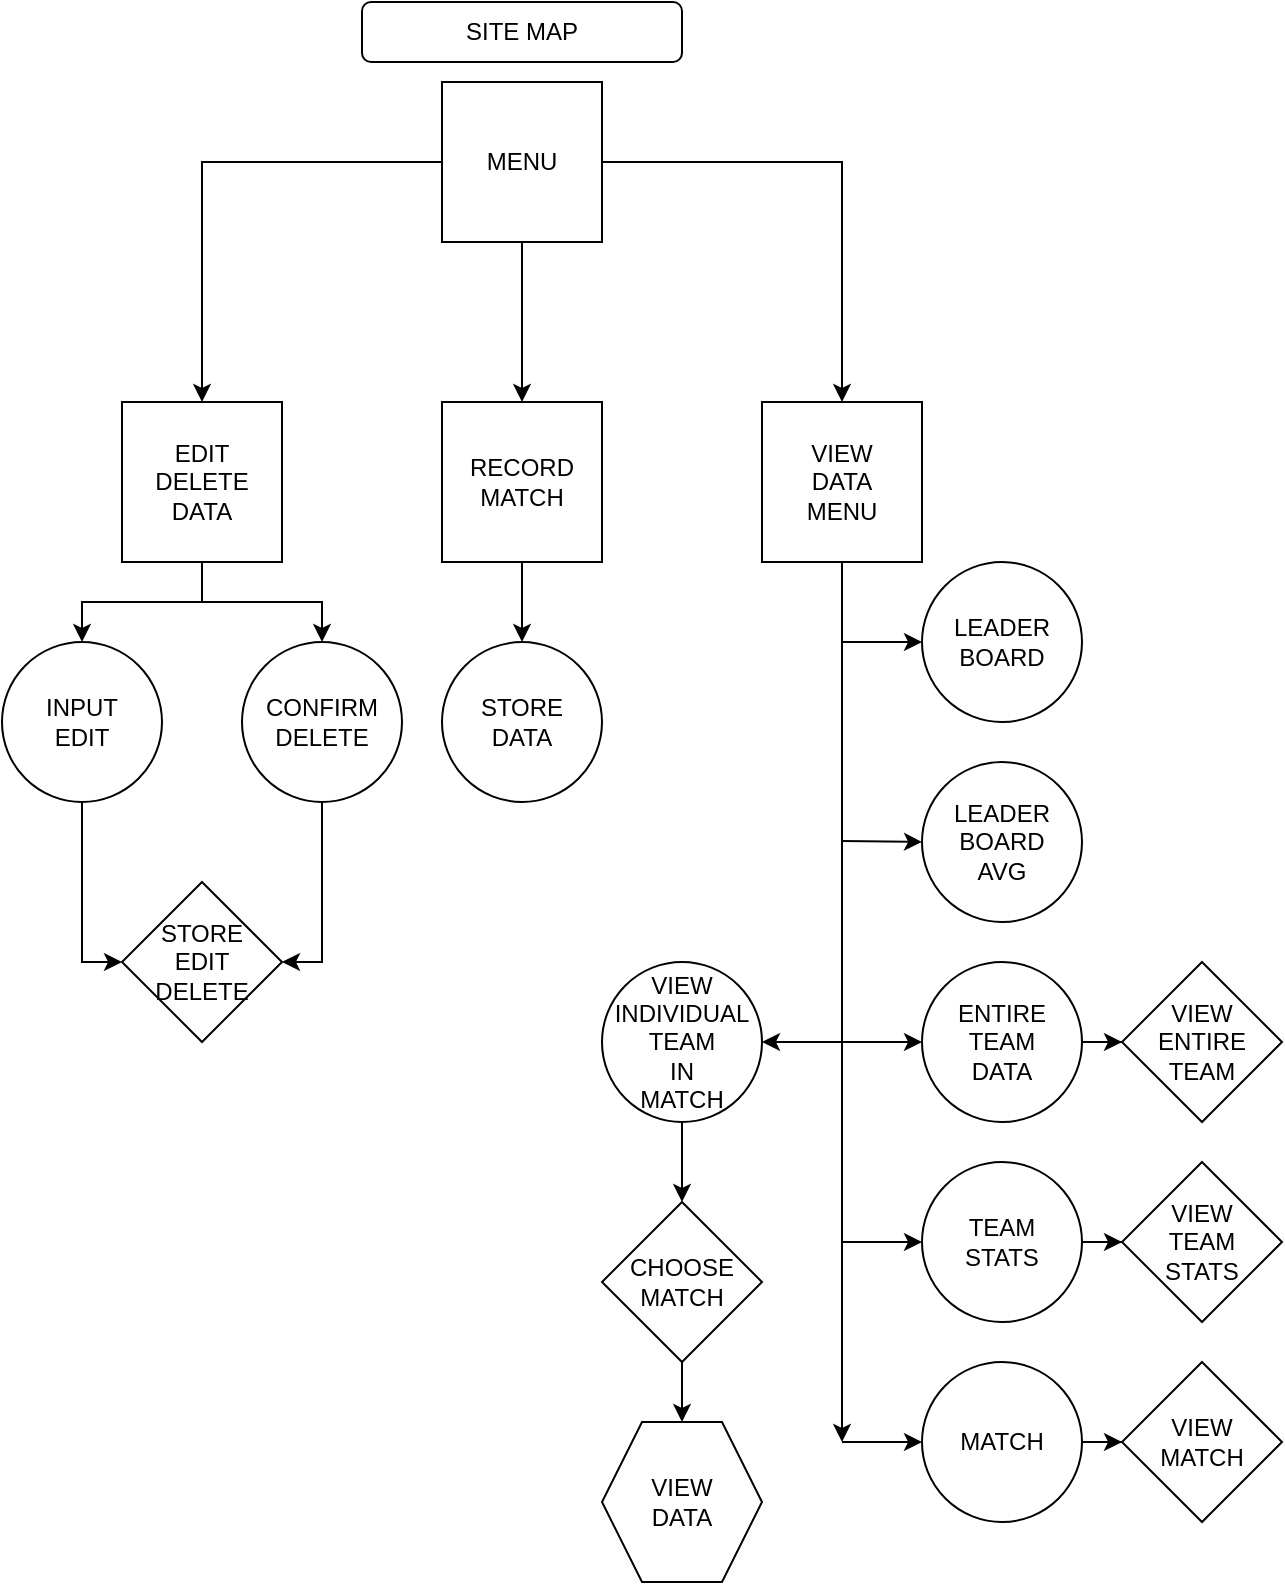 <mxfile version="20.6.0" type="device"><diagram id="i69i7iD_tiQpJ87n38o7" name="Page-1"><mxGraphModel dx="1422" dy="762" grid="1" gridSize="10" guides="1" tooltips="1" connect="1" arrows="1" fold="1" page="1" pageScale="1" pageWidth="850" pageHeight="1100" math="0" shadow="0"><root><mxCell id="0"/><mxCell id="1" parent="0"/><mxCell id="IpcNZJAVDIWoLs3GeEF2-3" style="edgeStyle=orthogonalEdgeStyle;rounded=0;orthogonalLoop=1;jettySize=auto;html=1;entryX=0.5;entryY=0;entryDx=0;entryDy=0;" edge="1" parent="1" source="IpcNZJAVDIWoLs3GeEF2-1" target="IpcNZJAVDIWoLs3GeEF2-2"><mxGeometry relative="1" as="geometry"/></mxCell><mxCell id="IpcNZJAVDIWoLs3GeEF2-6" style="edgeStyle=orthogonalEdgeStyle;rounded=0;orthogonalLoop=1;jettySize=auto;html=1;entryX=0.5;entryY=0;entryDx=0;entryDy=0;" edge="1" parent="1" source="IpcNZJAVDIWoLs3GeEF2-1" target="IpcNZJAVDIWoLs3GeEF2-4"><mxGeometry relative="1" as="geometry"/></mxCell><mxCell id="IpcNZJAVDIWoLs3GeEF2-7" style="edgeStyle=orthogonalEdgeStyle;rounded=0;orthogonalLoop=1;jettySize=auto;html=1;" edge="1" parent="1" source="IpcNZJAVDIWoLs3GeEF2-1" target="IpcNZJAVDIWoLs3GeEF2-5"><mxGeometry relative="1" as="geometry"/></mxCell><mxCell id="IpcNZJAVDIWoLs3GeEF2-1" value="MENU" style="whiteSpace=wrap;html=1;aspect=fixed;" vertex="1" parent="1"><mxGeometry x="400" y="40" width="80" height="80" as="geometry"/></mxCell><mxCell id="IpcNZJAVDIWoLs3GeEF2-9" style="edgeStyle=orthogonalEdgeStyle;rounded=0;orthogonalLoop=1;jettySize=auto;html=1;entryX=0.5;entryY=0;entryDx=0;entryDy=0;" edge="1" parent="1" source="IpcNZJAVDIWoLs3GeEF2-2" target="IpcNZJAVDIWoLs3GeEF2-8"><mxGeometry relative="1" as="geometry"/></mxCell><mxCell id="IpcNZJAVDIWoLs3GeEF2-2" value="RECORD&lt;br&gt;MATCH" style="whiteSpace=wrap;html=1;aspect=fixed;" vertex="1" parent="1"><mxGeometry x="400" y="200" width="80" height="80" as="geometry"/></mxCell><mxCell id="IpcNZJAVDIWoLs3GeEF2-12" style="edgeStyle=orthogonalEdgeStyle;rounded=0;orthogonalLoop=1;jettySize=auto;html=1;entryX=0.5;entryY=0;entryDx=0;entryDy=0;" edge="1" parent="1" source="IpcNZJAVDIWoLs3GeEF2-4" target="IpcNZJAVDIWoLs3GeEF2-11"><mxGeometry relative="1" as="geometry"/></mxCell><mxCell id="IpcNZJAVDIWoLs3GeEF2-13" style="edgeStyle=orthogonalEdgeStyle;rounded=0;orthogonalLoop=1;jettySize=auto;html=1;" edge="1" parent="1" source="IpcNZJAVDIWoLs3GeEF2-4" target="IpcNZJAVDIWoLs3GeEF2-10"><mxGeometry relative="1" as="geometry"/></mxCell><mxCell id="IpcNZJAVDIWoLs3GeEF2-4" value="EDIT&lt;br&gt;DELETE&lt;br&gt;DATA" style="whiteSpace=wrap;html=1;aspect=fixed;" vertex="1" parent="1"><mxGeometry x="240" y="200" width="80" height="80" as="geometry"/></mxCell><mxCell id="IpcNZJAVDIWoLs3GeEF2-5" value="VIEW&lt;br&gt;DATA&lt;br&gt;MENU" style="whiteSpace=wrap;html=1;aspect=fixed;" vertex="1" parent="1"><mxGeometry x="560" y="200" width="80" height="80" as="geometry"/></mxCell><mxCell id="IpcNZJAVDIWoLs3GeEF2-8" value="STORE&lt;br&gt;DATA" style="ellipse;whiteSpace=wrap;html=1;aspect=fixed;" vertex="1" parent="1"><mxGeometry x="400" y="320" width="80" height="80" as="geometry"/></mxCell><mxCell id="IpcNZJAVDIWoLs3GeEF2-16" style="edgeStyle=orthogonalEdgeStyle;rounded=0;orthogonalLoop=1;jettySize=auto;html=1;entryX=1;entryY=0.5;entryDx=0;entryDy=0;" edge="1" parent="1" source="IpcNZJAVDIWoLs3GeEF2-10" target="IpcNZJAVDIWoLs3GeEF2-15"><mxGeometry relative="1" as="geometry"/></mxCell><mxCell id="IpcNZJAVDIWoLs3GeEF2-10" value="CONFIRM&lt;br&gt;DELETE" style="ellipse;whiteSpace=wrap;html=1;aspect=fixed;" vertex="1" parent="1"><mxGeometry x="300" y="320" width="80" height="80" as="geometry"/></mxCell><mxCell id="IpcNZJAVDIWoLs3GeEF2-17" style="edgeStyle=orthogonalEdgeStyle;rounded=0;orthogonalLoop=1;jettySize=auto;html=1;entryX=0;entryY=0.5;entryDx=0;entryDy=0;" edge="1" parent="1" source="IpcNZJAVDIWoLs3GeEF2-11" target="IpcNZJAVDIWoLs3GeEF2-15"><mxGeometry relative="1" as="geometry"/></mxCell><mxCell id="IpcNZJAVDIWoLs3GeEF2-11" value="INPUT&lt;br&gt;EDIT" style="ellipse;whiteSpace=wrap;html=1;aspect=fixed;" vertex="1" parent="1"><mxGeometry x="180" y="320" width="80" height="80" as="geometry"/></mxCell><mxCell id="IpcNZJAVDIWoLs3GeEF2-15" value="STORE&lt;br&gt;EDIT&lt;br&gt;DELETE" style="rhombus;whiteSpace=wrap;html=1;" vertex="1" parent="1"><mxGeometry x="240" y="440" width="80" height="80" as="geometry"/></mxCell><mxCell id="IpcNZJAVDIWoLs3GeEF2-18" value="SITE MAP" style="rounded=1;whiteSpace=wrap;html=1;" vertex="1" parent="1"><mxGeometry x="360" width="160" height="30" as="geometry"/></mxCell><mxCell id="IpcNZJAVDIWoLs3GeEF2-22" value="LEADER&lt;br&gt;BOARD" style="ellipse;whiteSpace=wrap;html=1;aspect=fixed;" vertex="1" parent="1"><mxGeometry x="640" y="280" width="80" height="80" as="geometry"/></mxCell><mxCell id="IpcNZJAVDIWoLs3GeEF2-28" value="" style="endArrow=classic;html=1;rounded=0;exitX=0.5;exitY=1;exitDx=0;exitDy=0;" edge="1" parent="1" source="IpcNZJAVDIWoLs3GeEF2-5"><mxGeometry width="50" height="50" relative="1" as="geometry"><mxPoint x="600" y="400" as="sourcePoint"/><mxPoint x="600" y="720" as="targetPoint"/></mxGeometry></mxCell><mxCell id="IpcNZJAVDIWoLs3GeEF2-29" value="" style="endArrow=classic;html=1;rounded=0;entryX=0;entryY=0.5;entryDx=0;entryDy=0;" edge="1" parent="1" target="IpcNZJAVDIWoLs3GeEF2-22"><mxGeometry width="50" height="50" relative="1" as="geometry"><mxPoint x="600" y="320" as="sourcePoint"/><mxPoint x="720" y="420" as="targetPoint"/></mxGeometry></mxCell><mxCell id="IpcNZJAVDIWoLs3GeEF2-30" value="LEADER&lt;br&gt;BOARD&lt;br&gt;AVG" style="ellipse;whiteSpace=wrap;html=1;aspect=fixed;" vertex="1" parent="1"><mxGeometry x="640" y="380" width="80" height="80" as="geometry"/></mxCell><mxCell id="IpcNZJAVDIWoLs3GeEF2-31" value="" style="endArrow=classic;html=1;rounded=0;" edge="1" parent="1"><mxGeometry width="50" height="50" relative="1" as="geometry"><mxPoint x="600" y="419.5" as="sourcePoint"/><mxPoint x="640" y="420" as="targetPoint"/></mxGeometry></mxCell><mxCell id="IpcNZJAVDIWoLs3GeEF2-37" style="edgeStyle=orthogonalEdgeStyle;rounded=0;orthogonalLoop=1;jettySize=auto;html=1;" edge="1" parent="1" source="IpcNZJAVDIWoLs3GeEF2-32" target="IpcNZJAVDIWoLs3GeEF2-36"><mxGeometry relative="1" as="geometry"/></mxCell><mxCell id="IpcNZJAVDIWoLs3GeEF2-32" value="ENTIRE&lt;br&gt;TEAM&lt;br&gt;DATA" style="ellipse;whiteSpace=wrap;html=1;aspect=fixed;" vertex="1" parent="1"><mxGeometry x="640" y="480" width="80" height="80" as="geometry"/></mxCell><mxCell id="IpcNZJAVDIWoLs3GeEF2-33" value="" style="endArrow=classic;html=1;rounded=0;" edge="1" parent="1"><mxGeometry width="50" height="50" relative="1" as="geometry"><mxPoint x="600" y="520" as="sourcePoint"/><mxPoint x="640" y="520" as="targetPoint"/></mxGeometry></mxCell><mxCell id="IpcNZJAVDIWoLs3GeEF2-36" value="VIEW&lt;br&gt;ENTIRE&lt;br&gt;TEAM" style="rhombus;whiteSpace=wrap;html=1;" vertex="1" parent="1"><mxGeometry x="740" y="480" width="80" height="80" as="geometry"/></mxCell><mxCell id="IpcNZJAVDIWoLs3GeEF2-41" style="edgeStyle=orthogonalEdgeStyle;rounded=0;orthogonalLoop=1;jettySize=auto;html=1;" edge="1" parent="1" source="IpcNZJAVDIWoLs3GeEF2-38" target="IpcNZJAVDIWoLs3GeEF2-40"><mxGeometry relative="1" as="geometry"/></mxCell><mxCell id="IpcNZJAVDIWoLs3GeEF2-38" value="TEAM&lt;br&gt;STATS" style="ellipse;whiteSpace=wrap;html=1;aspect=fixed;" vertex="1" parent="1"><mxGeometry x="640" y="580" width="80" height="80" as="geometry"/></mxCell><mxCell id="IpcNZJAVDIWoLs3GeEF2-39" value="" style="endArrow=classic;html=1;rounded=0;" edge="1" parent="1" target="IpcNZJAVDIWoLs3GeEF2-38"><mxGeometry width="50" height="50" relative="1" as="geometry"><mxPoint x="600" y="620" as="sourcePoint"/><mxPoint x="650" y="530" as="targetPoint"/></mxGeometry></mxCell><mxCell id="IpcNZJAVDIWoLs3GeEF2-40" value="VIEW&lt;br&gt;TEAM&lt;br&gt;STATS" style="rhombus;whiteSpace=wrap;html=1;" vertex="1" parent="1"><mxGeometry x="740" y="580" width="80" height="80" as="geometry"/></mxCell><mxCell id="IpcNZJAVDIWoLs3GeEF2-46" style="edgeStyle=orthogonalEdgeStyle;rounded=0;orthogonalLoop=1;jettySize=auto;html=1;" edge="1" parent="1" source="IpcNZJAVDIWoLs3GeEF2-42" target="IpcNZJAVDIWoLs3GeEF2-44"><mxGeometry relative="1" as="geometry"/></mxCell><mxCell id="IpcNZJAVDIWoLs3GeEF2-42" value="MATCH" style="ellipse;whiteSpace=wrap;html=1;aspect=fixed;" vertex="1" parent="1"><mxGeometry x="640" y="680" width="80" height="80" as="geometry"/></mxCell><mxCell id="IpcNZJAVDIWoLs3GeEF2-44" value="VIEW&lt;br&gt;MATCH" style="rhombus;whiteSpace=wrap;html=1;" vertex="1" parent="1"><mxGeometry x="740" y="680" width="80" height="80" as="geometry"/></mxCell><mxCell id="IpcNZJAVDIWoLs3GeEF2-45" value="" style="endArrow=classic;html=1;rounded=0;entryX=0;entryY=0.5;entryDx=0;entryDy=0;" edge="1" parent="1" target="IpcNZJAVDIWoLs3GeEF2-42"><mxGeometry width="50" height="50" relative="1" as="geometry"><mxPoint x="600" y="720" as="sourcePoint"/><mxPoint x="650" y="630" as="targetPoint"/></mxGeometry></mxCell><mxCell id="IpcNZJAVDIWoLs3GeEF2-51" style="edgeStyle=orthogonalEdgeStyle;rounded=0;orthogonalLoop=1;jettySize=auto;html=1;entryX=0.5;entryY=0;entryDx=0;entryDy=0;" edge="1" parent="1" source="IpcNZJAVDIWoLs3GeEF2-47" target="IpcNZJAVDIWoLs3GeEF2-50"><mxGeometry relative="1" as="geometry"/></mxCell><mxCell id="IpcNZJAVDIWoLs3GeEF2-47" value="VIEW&lt;br&gt;INDIVIDUAL&lt;br&gt;TEAM&lt;br&gt;IN&lt;br&gt;MATCH" style="ellipse;whiteSpace=wrap;html=1;aspect=fixed;" vertex="1" parent="1"><mxGeometry x="480" y="480" width="80" height="80" as="geometry"/></mxCell><mxCell id="IpcNZJAVDIWoLs3GeEF2-48" value="" style="endArrow=classic;html=1;rounded=0;entryX=1;entryY=0.5;entryDx=0;entryDy=0;" edge="1" parent="1" target="IpcNZJAVDIWoLs3GeEF2-47"><mxGeometry width="50" height="50" relative="1" as="geometry"><mxPoint x="600" y="520" as="sourcePoint"/><mxPoint x="650" y="530" as="targetPoint"/></mxGeometry></mxCell><mxCell id="IpcNZJAVDIWoLs3GeEF2-54" style="edgeStyle=orthogonalEdgeStyle;rounded=0;orthogonalLoop=1;jettySize=auto;html=1;entryX=0.5;entryY=0;entryDx=0;entryDy=0;" edge="1" parent="1" source="IpcNZJAVDIWoLs3GeEF2-50" target="IpcNZJAVDIWoLs3GeEF2-52"><mxGeometry relative="1" as="geometry"/></mxCell><mxCell id="IpcNZJAVDIWoLs3GeEF2-50" value="CHOOSE&lt;br&gt;MATCH" style="rhombus;whiteSpace=wrap;html=1;" vertex="1" parent="1"><mxGeometry x="480" y="600" width="80" height="80" as="geometry"/></mxCell><mxCell id="IpcNZJAVDIWoLs3GeEF2-52" value="VIEW&lt;br&gt;DATA" style="shape=hexagon;perimeter=hexagonPerimeter2;whiteSpace=wrap;html=1;fixedSize=1;size=20;" vertex="1" parent="1"><mxGeometry x="480" y="710" width="80" height="80" as="geometry"/></mxCell></root></mxGraphModel></diagram></mxfile>